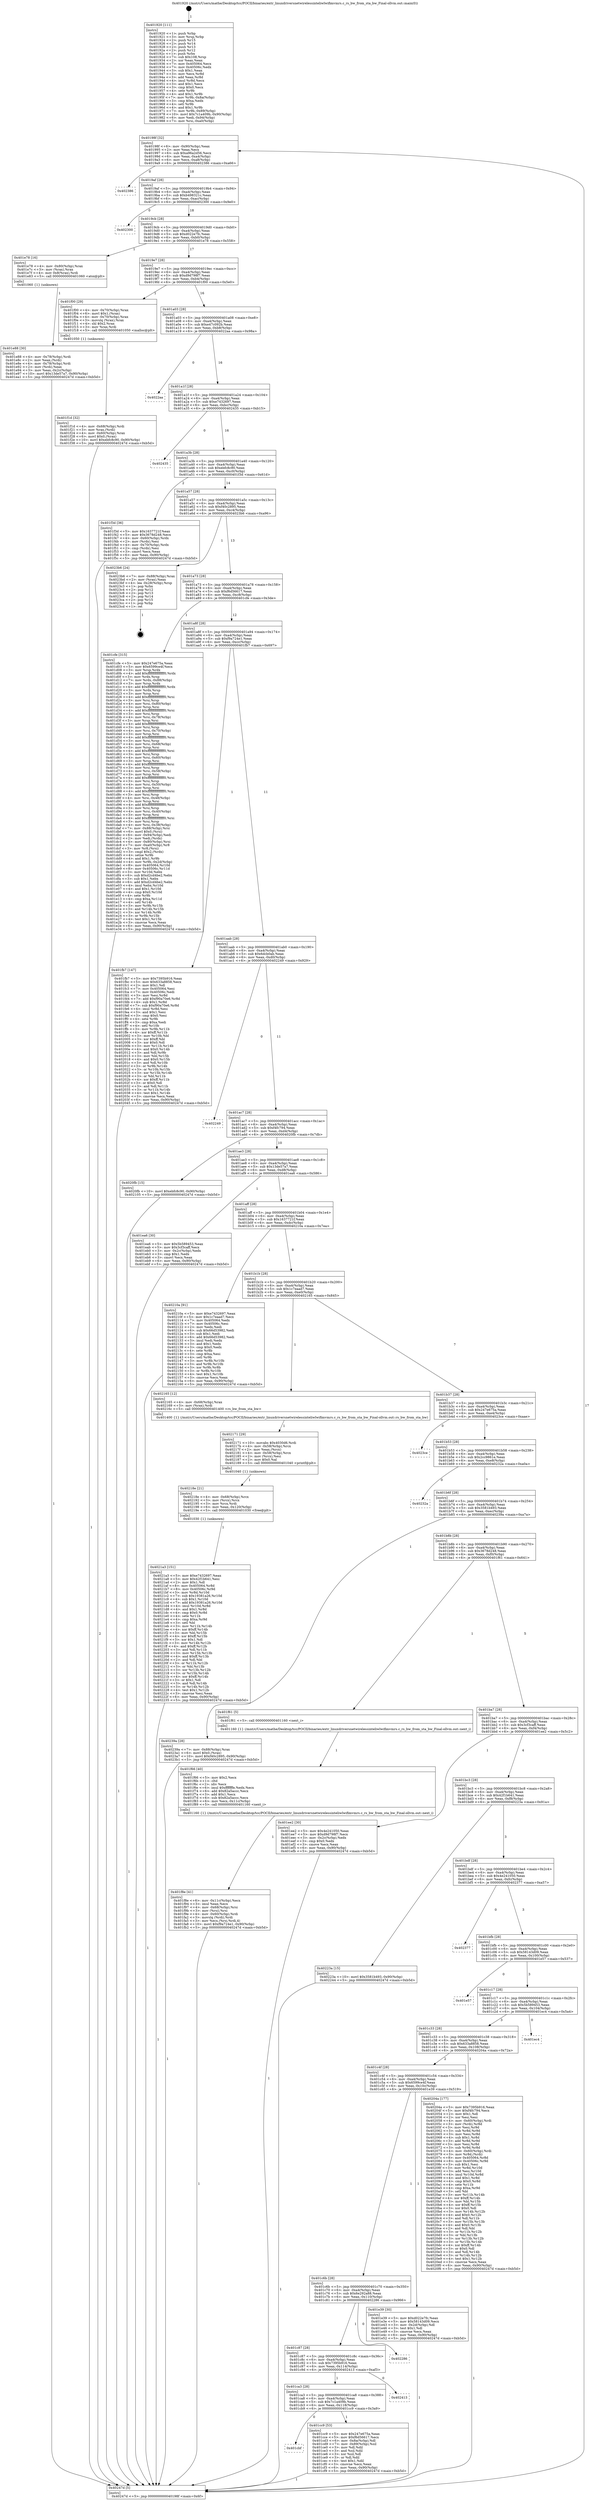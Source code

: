 digraph "0x401920" {
  label = "0x401920 (/mnt/c/Users/mathe/Desktop/tcc/POCII/binaries/extr_linuxdriversnetwirelessinteliwlwifimvmrs.c_rs_bw_from_sta_bw_Final-ollvm.out::main(0))"
  labelloc = "t"
  node[shape=record]

  Entry [label="",width=0.3,height=0.3,shape=circle,fillcolor=black,style=filled]
  "0x40198f" [label="{
     0x40198f [32]\l
     | [instrs]\l
     &nbsp;&nbsp;0x40198f \<+6\>: mov -0x90(%rbp),%eax\l
     &nbsp;&nbsp;0x401995 \<+2\>: mov %eax,%ecx\l
     &nbsp;&nbsp;0x401997 \<+6\>: sub $0xa96a2d56,%ecx\l
     &nbsp;&nbsp;0x40199d \<+6\>: mov %eax,-0xa4(%rbp)\l
     &nbsp;&nbsp;0x4019a3 \<+6\>: mov %ecx,-0xa8(%rbp)\l
     &nbsp;&nbsp;0x4019a9 \<+6\>: je 0000000000402386 \<main+0xa66\>\l
  }"]
  "0x402386" [label="{
     0x402386\l
  }", style=dashed]
  "0x4019af" [label="{
     0x4019af [28]\l
     | [instrs]\l
     &nbsp;&nbsp;0x4019af \<+5\>: jmp 00000000004019b4 \<main+0x94\>\l
     &nbsp;&nbsp;0x4019b4 \<+6\>: mov -0xa4(%rbp),%eax\l
     &nbsp;&nbsp;0x4019ba \<+5\>: sub $0xb498321c,%eax\l
     &nbsp;&nbsp;0x4019bf \<+6\>: mov %eax,-0xac(%rbp)\l
     &nbsp;&nbsp;0x4019c5 \<+6\>: je 0000000000402300 \<main+0x9e0\>\l
  }"]
  Exit [label="",width=0.3,height=0.3,shape=circle,fillcolor=black,style=filled,peripheries=2]
  "0x402300" [label="{
     0x402300\l
  }", style=dashed]
  "0x4019cb" [label="{
     0x4019cb [28]\l
     | [instrs]\l
     &nbsp;&nbsp;0x4019cb \<+5\>: jmp 00000000004019d0 \<main+0xb0\>\l
     &nbsp;&nbsp;0x4019d0 \<+6\>: mov -0xa4(%rbp),%eax\l
     &nbsp;&nbsp;0x4019d6 \<+5\>: sub $0xd022e7fc,%eax\l
     &nbsp;&nbsp;0x4019db \<+6\>: mov %eax,-0xb0(%rbp)\l
     &nbsp;&nbsp;0x4019e1 \<+6\>: je 0000000000401e78 \<main+0x558\>\l
  }"]
  "0x4021a3" [label="{
     0x4021a3 [151]\l
     | [instrs]\l
     &nbsp;&nbsp;0x4021a3 \<+5\>: mov $0xe7432697,%eax\l
     &nbsp;&nbsp;0x4021a8 \<+5\>: mov $0x42f1b641,%esi\l
     &nbsp;&nbsp;0x4021ad \<+2\>: mov $0x1,%dl\l
     &nbsp;&nbsp;0x4021af \<+8\>: mov 0x405064,%r8d\l
     &nbsp;&nbsp;0x4021b7 \<+8\>: mov 0x40506c,%r9d\l
     &nbsp;&nbsp;0x4021bf \<+3\>: mov %r8d,%r10d\l
     &nbsp;&nbsp;0x4021c2 \<+7\>: sub $0x19381a26,%r10d\l
     &nbsp;&nbsp;0x4021c9 \<+4\>: sub $0x1,%r10d\l
     &nbsp;&nbsp;0x4021cd \<+7\>: add $0x19381a26,%r10d\l
     &nbsp;&nbsp;0x4021d4 \<+4\>: imul %r10d,%r8d\l
     &nbsp;&nbsp;0x4021d8 \<+4\>: and $0x1,%r8d\l
     &nbsp;&nbsp;0x4021dc \<+4\>: cmp $0x0,%r8d\l
     &nbsp;&nbsp;0x4021e0 \<+4\>: sete %r11b\l
     &nbsp;&nbsp;0x4021e4 \<+4\>: cmp $0xa,%r9d\l
     &nbsp;&nbsp;0x4021e8 \<+3\>: setl %bl\l
     &nbsp;&nbsp;0x4021eb \<+3\>: mov %r11b,%r14b\l
     &nbsp;&nbsp;0x4021ee \<+4\>: xor $0xff,%r14b\l
     &nbsp;&nbsp;0x4021f2 \<+3\>: mov %bl,%r15b\l
     &nbsp;&nbsp;0x4021f5 \<+4\>: xor $0xff,%r15b\l
     &nbsp;&nbsp;0x4021f9 \<+3\>: xor $0x1,%dl\l
     &nbsp;&nbsp;0x4021fc \<+3\>: mov %r14b,%r12b\l
     &nbsp;&nbsp;0x4021ff \<+4\>: and $0xff,%r12b\l
     &nbsp;&nbsp;0x402203 \<+3\>: and %dl,%r11b\l
     &nbsp;&nbsp;0x402206 \<+3\>: mov %r15b,%r13b\l
     &nbsp;&nbsp;0x402209 \<+4\>: and $0xff,%r13b\l
     &nbsp;&nbsp;0x40220d \<+2\>: and %dl,%bl\l
     &nbsp;&nbsp;0x40220f \<+3\>: or %r11b,%r12b\l
     &nbsp;&nbsp;0x402212 \<+3\>: or %bl,%r13b\l
     &nbsp;&nbsp;0x402215 \<+3\>: xor %r13b,%r12b\l
     &nbsp;&nbsp;0x402218 \<+3\>: or %r15b,%r14b\l
     &nbsp;&nbsp;0x40221b \<+4\>: xor $0xff,%r14b\l
     &nbsp;&nbsp;0x40221f \<+3\>: or $0x1,%dl\l
     &nbsp;&nbsp;0x402222 \<+3\>: and %dl,%r14b\l
     &nbsp;&nbsp;0x402225 \<+3\>: or %r14b,%r12b\l
     &nbsp;&nbsp;0x402228 \<+4\>: test $0x1,%r12b\l
     &nbsp;&nbsp;0x40222c \<+3\>: cmovne %esi,%eax\l
     &nbsp;&nbsp;0x40222f \<+6\>: mov %eax,-0x90(%rbp)\l
     &nbsp;&nbsp;0x402235 \<+5\>: jmp 000000000040247d \<main+0xb5d\>\l
  }"]
  "0x401e78" [label="{
     0x401e78 [16]\l
     | [instrs]\l
     &nbsp;&nbsp;0x401e78 \<+4\>: mov -0x80(%rbp),%rax\l
     &nbsp;&nbsp;0x401e7c \<+3\>: mov (%rax),%rax\l
     &nbsp;&nbsp;0x401e7f \<+4\>: mov 0x8(%rax),%rdi\l
     &nbsp;&nbsp;0x401e83 \<+5\>: call 0000000000401060 \<atoi@plt\>\l
     | [calls]\l
     &nbsp;&nbsp;0x401060 \{1\} (unknown)\l
  }"]
  "0x4019e7" [label="{
     0x4019e7 [28]\l
     | [instrs]\l
     &nbsp;&nbsp;0x4019e7 \<+5\>: jmp 00000000004019ec \<main+0xcc\>\l
     &nbsp;&nbsp;0x4019ec \<+6\>: mov -0xa4(%rbp),%eax\l
     &nbsp;&nbsp;0x4019f2 \<+5\>: sub $0xd9d798f7,%eax\l
     &nbsp;&nbsp;0x4019f7 \<+6\>: mov %eax,-0xb4(%rbp)\l
     &nbsp;&nbsp;0x4019fd \<+6\>: je 0000000000401f00 \<main+0x5e0\>\l
  }"]
  "0x40218e" [label="{
     0x40218e [21]\l
     | [instrs]\l
     &nbsp;&nbsp;0x40218e \<+4\>: mov -0x68(%rbp),%rcx\l
     &nbsp;&nbsp;0x402192 \<+3\>: mov (%rcx),%rcx\l
     &nbsp;&nbsp;0x402195 \<+3\>: mov %rcx,%rdi\l
     &nbsp;&nbsp;0x402198 \<+6\>: mov %eax,-0x120(%rbp)\l
     &nbsp;&nbsp;0x40219e \<+5\>: call 0000000000401030 \<free@plt\>\l
     | [calls]\l
     &nbsp;&nbsp;0x401030 \{1\} (unknown)\l
  }"]
  "0x401f00" [label="{
     0x401f00 [29]\l
     | [instrs]\l
     &nbsp;&nbsp;0x401f00 \<+4\>: mov -0x70(%rbp),%rax\l
     &nbsp;&nbsp;0x401f04 \<+6\>: movl $0x1,(%rax)\l
     &nbsp;&nbsp;0x401f0a \<+4\>: mov -0x70(%rbp),%rax\l
     &nbsp;&nbsp;0x401f0e \<+3\>: movslq (%rax),%rax\l
     &nbsp;&nbsp;0x401f11 \<+4\>: shl $0x2,%rax\l
     &nbsp;&nbsp;0x401f15 \<+3\>: mov %rax,%rdi\l
     &nbsp;&nbsp;0x401f18 \<+5\>: call 0000000000401050 \<malloc@plt\>\l
     | [calls]\l
     &nbsp;&nbsp;0x401050 \{1\} (unknown)\l
  }"]
  "0x401a03" [label="{
     0x401a03 [28]\l
     | [instrs]\l
     &nbsp;&nbsp;0x401a03 \<+5\>: jmp 0000000000401a08 \<main+0xe8\>\l
     &nbsp;&nbsp;0x401a08 \<+6\>: mov -0xa4(%rbp),%eax\l
     &nbsp;&nbsp;0x401a0e \<+5\>: sub $0xe47c092b,%eax\l
     &nbsp;&nbsp;0x401a13 \<+6\>: mov %eax,-0xb8(%rbp)\l
     &nbsp;&nbsp;0x401a19 \<+6\>: je 00000000004022aa \<main+0x98a\>\l
  }"]
  "0x402171" [label="{
     0x402171 [29]\l
     | [instrs]\l
     &nbsp;&nbsp;0x402171 \<+10\>: movabs $0x4030d6,%rdi\l
     &nbsp;&nbsp;0x40217b \<+4\>: mov -0x58(%rbp),%rcx\l
     &nbsp;&nbsp;0x40217f \<+2\>: mov %eax,(%rcx)\l
     &nbsp;&nbsp;0x402181 \<+4\>: mov -0x58(%rbp),%rcx\l
     &nbsp;&nbsp;0x402185 \<+2\>: mov (%rcx),%esi\l
     &nbsp;&nbsp;0x402187 \<+2\>: mov $0x0,%al\l
     &nbsp;&nbsp;0x402189 \<+5\>: call 0000000000401040 \<printf@plt\>\l
     | [calls]\l
     &nbsp;&nbsp;0x401040 \{1\} (unknown)\l
  }"]
  "0x4022aa" [label="{
     0x4022aa\l
  }", style=dashed]
  "0x401a1f" [label="{
     0x401a1f [28]\l
     | [instrs]\l
     &nbsp;&nbsp;0x401a1f \<+5\>: jmp 0000000000401a24 \<main+0x104\>\l
     &nbsp;&nbsp;0x401a24 \<+6\>: mov -0xa4(%rbp),%eax\l
     &nbsp;&nbsp;0x401a2a \<+5\>: sub $0xe7432697,%eax\l
     &nbsp;&nbsp;0x401a2f \<+6\>: mov %eax,-0xbc(%rbp)\l
     &nbsp;&nbsp;0x401a35 \<+6\>: je 0000000000402435 \<main+0xb15\>\l
  }"]
  "0x401f8e" [label="{
     0x401f8e [41]\l
     | [instrs]\l
     &nbsp;&nbsp;0x401f8e \<+6\>: mov -0x11c(%rbp),%ecx\l
     &nbsp;&nbsp;0x401f94 \<+3\>: imul %eax,%ecx\l
     &nbsp;&nbsp;0x401f97 \<+4\>: mov -0x68(%rbp),%rsi\l
     &nbsp;&nbsp;0x401f9b \<+3\>: mov (%rsi),%rsi\l
     &nbsp;&nbsp;0x401f9e \<+4\>: mov -0x60(%rbp),%rdi\l
     &nbsp;&nbsp;0x401fa2 \<+3\>: movslq (%rdi),%rdi\l
     &nbsp;&nbsp;0x401fa5 \<+3\>: mov %ecx,(%rsi,%rdi,4)\l
     &nbsp;&nbsp;0x401fa8 \<+10\>: movl $0xf9a724e1,-0x90(%rbp)\l
     &nbsp;&nbsp;0x401fb2 \<+5\>: jmp 000000000040247d \<main+0xb5d\>\l
  }"]
  "0x402435" [label="{
     0x402435\l
  }", style=dashed]
  "0x401a3b" [label="{
     0x401a3b [28]\l
     | [instrs]\l
     &nbsp;&nbsp;0x401a3b \<+5\>: jmp 0000000000401a40 \<main+0x120\>\l
     &nbsp;&nbsp;0x401a40 \<+6\>: mov -0xa4(%rbp),%eax\l
     &nbsp;&nbsp;0x401a46 \<+5\>: sub $0xebfc8c90,%eax\l
     &nbsp;&nbsp;0x401a4b \<+6\>: mov %eax,-0xc0(%rbp)\l
     &nbsp;&nbsp;0x401a51 \<+6\>: je 0000000000401f3d \<main+0x61d\>\l
  }"]
  "0x401f66" [label="{
     0x401f66 [40]\l
     | [instrs]\l
     &nbsp;&nbsp;0x401f66 \<+5\>: mov $0x2,%ecx\l
     &nbsp;&nbsp;0x401f6b \<+1\>: cltd\l
     &nbsp;&nbsp;0x401f6c \<+2\>: idiv %ecx\l
     &nbsp;&nbsp;0x401f6e \<+6\>: imul $0xfffffffe,%edx,%ecx\l
     &nbsp;&nbsp;0x401f74 \<+6\>: add $0x82a5accc,%ecx\l
     &nbsp;&nbsp;0x401f7a \<+3\>: add $0x1,%ecx\l
     &nbsp;&nbsp;0x401f7d \<+6\>: sub $0x82a5accc,%ecx\l
     &nbsp;&nbsp;0x401f83 \<+6\>: mov %ecx,-0x11c(%rbp)\l
     &nbsp;&nbsp;0x401f89 \<+5\>: call 0000000000401160 \<next_i\>\l
     | [calls]\l
     &nbsp;&nbsp;0x401160 \{1\} (/mnt/c/Users/mathe/Desktop/tcc/POCII/binaries/extr_linuxdriversnetwirelessinteliwlwifimvmrs.c_rs_bw_from_sta_bw_Final-ollvm.out::next_i)\l
  }"]
  "0x401f3d" [label="{
     0x401f3d [36]\l
     | [instrs]\l
     &nbsp;&nbsp;0x401f3d \<+5\>: mov $0x1637721f,%eax\l
     &nbsp;&nbsp;0x401f42 \<+5\>: mov $0x3678d248,%ecx\l
     &nbsp;&nbsp;0x401f47 \<+4\>: mov -0x60(%rbp),%rdx\l
     &nbsp;&nbsp;0x401f4b \<+2\>: mov (%rdx),%esi\l
     &nbsp;&nbsp;0x401f4d \<+4\>: mov -0x70(%rbp),%rdx\l
     &nbsp;&nbsp;0x401f51 \<+2\>: cmp (%rdx),%esi\l
     &nbsp;&nbsp;0x401f53 \<+3\>: cmovl %ecx,%eax\l
     &nbsp;&nbsp;0x401f56 \<+6\>: mov %eax,-0x90(%rbp)\l
     &nbsp;&nbsp;0x401f5c \<+5\>: jmp 000000000040247d \<main+0xb5d\>\l
  }"]
  "0x401a57" [label="{
     0x401a57 [28]\l
     | [instrs]\l
     &nbsp;&nbsp;0x401a57 \<+5\>: jmp 0000000000401a5c \<main+0x13c\>\l
     &nbsp;&nbsp;0x401a5c \<+6\>: mov -0xa4(%rbp),%eax\l
     &nbsp;&nbsp;0x401a62 \<+5\>: sub $0xf40c2895,%eax\l
     &nbsp;&nbsp;0x401a67 \<+6\>: mov %eax,-0xc4(%rbp)\l
     &nbsp;&nbsp;0x401a6d \<+6\>: je 00000000004023b6 \<main+0xa96\>\l
  }"]
  "0x401f1d" [label="{
     0x401f1d [32]\l
     | [instrs]\l
     &nbsp;&nbsp;0x401f1d \<+4\>: mov -0x68(%rbp),%rdi\l
     &nbsp;&nbsp;0x401f21 \<+3\>: mov %rax,(%rdi)\l
     &nbsp;&nbsp;0x401f24 \<+4\>: mov -0x60(%rbp),%rax\l
     &nbsp;&nbsp;0x401f28 \<+6\>: movl $0x0,(%rax)\l
     &nbsp;&nbsp;0x401f2e \<+10\>: movl $0xebfc8c90,-0x90(%rbp)\l
     &nbsp;&nbsp;0x401f38 \<+5\>: jmp 000000000040247d \<main+0xb5d\>\l
  }"]
  "0x4023b6" [label="{
     0x4023b6 [24]\l
     | [instrs]\l
     &nbsp;&nbsp;0x4023b6 \<+7\>: mov -0x88(%rbp),%rax\l
     &nbsp;&nbsp;0x4023bd \<+2\>: mov (%rax),%eax\l
     &nbsp;&nbsp;0x4023bf \<+4\>: lea -0x28(%rbp),%rsp\l
     &nbsp;&nbsp;0x4023c3 \<+1\>: pop %rbx\l
     &nbsp;&nbsp;0x4023c4 \<+2\>: pop %r12\l
     &nbsp;&nbsp;0x4023c6 \<+2\>: pop %r13\l
     &nbsp;&nbsp;0x4023c8 \<+2\>: pop %r14\l
     &nbsp;&nbsp;0x4023ca \<+2\>: pop %r15\l
     &nbsp;&nbsp;0x4023cc \<+1\>: pop %rbp\l
     &nbsp;&nbsp;0x4023cd \<+1\>: ret\l
  }"]
  "0x401a73" [label="{
     0x401a73 [28]\l
     | [instrs]\l
     &nbsp;&nbsp;0x401a73 \<+5\>: jmp 0000000000401a78 \<main+0x158\>\l
     &nbsp;&nbsp;0x401a78 \<+6\>: mov -0xa4(%rbp),%eax\l
     &nbsp;&nbsp;0x401a7e \<+5\>: sub $0xf6d56617,%eax\l
     &nbsp;&nbsp;0x401a83 \<+6\>: mov %eax,-0xc8(%rbp)\l
     &nbsp;&nbsp;0x401a89 \<+6\>: je 0000000000401cfe \<main+0x3de\>\l
  }"]
  "0x401e88" [label="{
     0x401e88 [30]\l
     | [instrs]\l
     &nbsp;&nbsp;0x401e88 \<+4\>: mov -0x78(%rbp),%rdi\l
     &nbsp;&nbsp;0x401e8c \<+2\>: mov %eax,(%rdi)\l
     &nbsp;&nbsp;0x401e8e \<+4\>: mov -0x78(%rbp),%rdi\l
     &nbsp;&nbsp;0x401e92 \<+2\>: mov (%rdi),%eax\l
     &nbsp;&nbsp;0x401e94 \<+3\>: mov %eax,-0x2c(%rbp)\l
     &nbsp;&nbsp;0x401e97 \<+10\>: movl $0x13de57a7,-0x90(%rbp)\l
     &nbsp;&nbsp;0x401ea1 \<+5\>: jmp 000000000040247d \<main+0xb5d\>\l
  }"]
  "0x401cfe" [label="{
     0x401cfe [315]\l
     | [instrs]\l
     &nbsp;&nbsp;0x401cfe \<+5\>: mov $0x247e675a,%eax\l
     &nbsp;&nbsp;0x401d03 \<+5\>: mov $0x6599ce4f,%ecx\l
     &nbsp;&nbsp;0x401d08 \<+3\>: mov %rsp,%rdx\l
     &nbsp;&nbsp;0x401d0b \<+4\>: add $0xfffffffffffffff0,%rdx\l
     &nbsp;&nbsp;0x401d0f \<+3\>: mov %rdx,%rsp\l
     &nbsp;&nbsp;0x401d12 \<+7\>: mov %rdx,-0x88(%rbp)\l
     &nbsp;&nbsp;0x401d19 \<+3\>: mov %rsp,%rdx\l
     &nbsp;&nbsp;0x401d1c \<+4\>: add $0xfffffffffffffff0,%rdx\l
     &nbsp;&nbsp;0x401d20 \<+3\>: mov %rdx,%rsp\l
     &nbsp;&nbsp;0x401d23 \<+3\>: mov %rsp,%rsi\l
     &nbsp;&nbsp;0x401d26 \<+4\>: add $0xfffffffffffffff0,%rsi\l
     &nbsp;&nbsp;0x401d2a \<+3\>: mov %rsi,%rsp\l
     &nbsp;&nbsp;0x401d2d \<+4\>: mov %rsi,-0x80(%rbp)\l
     &nbsp;&nbsp;0x401d31 \<+3\>: mov %rsp,%rsi\l
     &nbsp;&nbsp;0x401d34 \<+4\>: add $0xfffffffffffffff0,%rsi\l
     &nbsp;&nbsp;0x401d38 \<+3\>: mov %rsi,%rsp\l
     &nbsp;&nbsp;0x401d3b \<+4\>: mov %rsi,-0x78(%rbp)\l
     &nbsp;&nbsp;0x401d3f \<+3\>: mov %rsp,%rsi\l
     &nbsp;&nbsp;0x401d42 \<+4\>: add $0xfffffffffffffff0,%rsi\l
     &nbsp;&nbsp;0x401d46 \<+3\>: mov %rsi,%rsp\l
     &nbsp;&nbsp;0x401d49 \<+4\>: mov %rsi,-0x70(%rbp)\l
     &nbsp;&nbsp;0x401d4d \<+3\>: mov %rsp,%rsi\l
     &nbsp;&nbsp;0x401d50 \<+4\>: add $0xfffffffffffffff0,%rsi\l
     &nbsp;&nbsp;0x401d54 \<+3\>: mov %rsi,%rsp\l
     &nbsp;&nbsp;0x401d57 \<+4\>: mov %rsi,-0x68(%rbp)\l
     &nbsp;&nbsp;0x401d5b \<+3\>: mov %rsp,%rsi\l
     &nbsp;&nbsp;0x401d5e \<+4\>: add $0xfffffffffffffff0,%rsi\l
     &nbsp;&nbsp;0x401d62 \<+3\>: mov %rsi,%rsp\l
     &nbsp;&nbsp;0x401d65 \<+4\>: mov %rsi,-0x60(%rbp)\l
     &nbsp;&nbsp;0x401d69 \<+3\>: mov %rsp,%rsi\l
     &nbsp;&nbsp;0x401d6c \<+4\>: add $0xfffffffffffffff0,%rsi\l
     &nbsp;&nbsp;0x401d70 \<+3\>: mov %rsi,%rsp\l
     &nbsp;&nbsp;0x401d73 \<+4\>: mov %rsi,-0x58(%rbp)\l
     &nbsp;&nbsp;0x401d77 \<+3\>: mov %rsp,%rsi\l
     &nbsp;&nbsp;0x401d7a \<+4\>: add $0xfffffffffffffff0,%rsi\l
     &nbsp;&nbsp;0x401d7e \<+3\>: mov %rsi,%rsp\l
     &nbsp;&nbsp;0x401d81 \<+4\>: mov %rsi,-0x50(%rbp)\l
     &nbsp;&nbsp;0x401d85 \<+3\>: mov %rsp,%rsi\l
     &nbsp;&nbsp;0x401d88 \<+4\>: add $0xfffffffffffffff0,%rsi\l
     &nbsp;&nbsp;0x401d8c \<+3\>: mov %rsi,%rsp\l
     &nbsp;&nbsp;0x401d8f \<+4\>: mov %rsi,-0x48(%rbp)\l
     &nbsp;&nbsp;0x401d93 \<+3\>: mov %rsp,%rsi\l
     &nbsp;&nbsp;0x401d96 \<+4\>: add $0xfffffffffffffff0,%rsi\l
     &nbsp;&nbsp;0x401d9a \<+3\>: mov %rsi,%rsp\l
     &nbsp;&nbsp;0x401d9d \<+4\>: mov %rsi,-0x40(%rbp)\l
     &nbsp;&nbsp;0x401da1 \<+3\>: mov %rsp,%rsi\l
     &nbsp;&nbsp;0x401da4 \<+4\>: add $0xfffffffffffffff0,%rsi\l
     &nbsp;&nbsp;0x401da8 \<+3\>: mov %rsi,%rsp\l
     &nbsp;&nbsp;0x401dab \<+4\>: mov %rsi,-0x38(%rbp)\l
     &nbsp;&nbsp;0x401daf \<+7\>: mov -0x88(%rbp),%rsi\l
     &nbsp;&nbsp;0x401db6 \<+6\>: movl $0x0,(%rsi)\l
     &nbsp;&nbsp;0x401dbc \<+6\>: mov -0x94(%rbp),%edi\l
     &nbsp;&nbsp;0x401dc2 \<+2\>: mov %edi,(%rdx)\l
     &nbsp;&nbsp;0x401dc4 \<+4\>: mov -0x80(%rbp),%rsi\l
     &nbsp;&nbsp;0x401dc8 \<+7\>: mov -0xa0(%rbp),%r8\l
     &nbsp;&nbsp;0x401dcf \<+3\>: mov %r8,(%rsi)\l
     &nbsp;&nbsp;0x401dd2 \<+3\>: cmpl $0x2,(%rdx)\l
     &nbsp;&nbsp;0x401dd5 \<+4\>: setne %r9b\l
     &nbsp;&nbsp;0x401dd9 \<+4\>: and $0x1,%r9b\l
     &nbsp;&nbsp;0x401ddd \<+4\>: mov %r9b,-0x2d(%rbp)\l
     &nbsp;&nbsp;0x401de1 \<+8\>: mov 0x405064,%r10d\l
     &nbsp;&nbsp;0x401de9 \<+8\>: mov 0x40506c,%r11d\l
     &nbsp;&nbsp;0x401df1 \<+3\>: mov %r10d,%ebx\l
     &nbsp;&nbsp;0x401df4 \<+6\>: sub $0xd2cd4be2,%ebx\l
     &nbsp;&nbsp;0x401dfa \<+3\>: sub $0x1,%ebx\l
     &nbsp;&nbsp;0x401dfd \<+6\>: add $0xd2cd4be2,%ebx\l
     &nbsp;&nbsp;0x401e03 \<+4\>: imul %ebx,%r10d\l
     &nbsp;&nbsp;0x401e07 \<+4\>: and $0x1,%r10d\l
     &nbsp;&nbsp;0x401e0b \<+4\>: cmp $0x0,%r10d\l
     &nbsp;&nbsp;0x401e0f \<+4\>: sete %r9b\l
     &nbsp;&nbsp;0x401e13 \<+4\>: cmp $0xa,%r11d\l
     &nbsp;&nbsp;0x401e17 \<+4\>: setl %r14b\l
     &nbsp;&nbsp;0x401e1b \<+3\>: mov %r9b,%r15b\l
     &nbsp;&nbsp;0x401e1e \<+3\>: and %r14b,%r15b\l
     &nbsp;&nbsp;0x401e21 \<+3\>: xor %r14b,%r9b\l
     &nbsp;&nbsp;0x401e24 \<+3\>: or %r9b,%r15b\l
     &nbsp;&nbsp;0x401e27 \<+4\>: test $0x1,%r15b\l
     &nbsp;&nbsp;0x401e2b \<+3\>: cmovne %ecx,%eax\l
     &nbsp;&nbsp;0x401e2e \<+6\>: mov %eax,-0x90(%rbp)\l
     &nbsp;&nbsp;0x401e34 \<+5\>: jmp 000000000040247d \<main+0xb5d\>\l
  }"]
  "0x401a8f" [label="{
     0x401a8f [28]\l
     | [instrs]\l
     &nbsp;&nbsp;0x401a8f \<+5\>: jmp 0000000000401a94 \<main+0x174\>\l
     &nbsp;&nbsp;0x401a94 \<+6\>: mov -0xa4(%rbp),%eax\l
     &nbsp;&nbsp;0x401a9a \<+5\>: sub $0xf9a724e1,%eax\l
     &nbsp;&nbsp;0x401a9f \<+6\>: mov %eax,-0xcc(%rbp)\l
     &nbsp;&nbsp;0x401aa5 \<+6\>: je 0000000000401fb7 \<main+0x697\>\l
  }"]
  "0x401920" [label="{
     0x401920 [111]\l
     | [instrs]\l
     &nbsp;&nbsp;0x401920 \<+1\>: push %rbp\l
     &nbsp;&nbsp;0x401921 \<+3\>: mov %rsp,%rbp\l
     &nbsp;&nbsp;0x401924 \<+2\>: push %r15\l
     &nbsp;&nbsp;0x401926 \<+2\>: push %r14\l
     &nbsp;&nbsp;0x401928 \<+2\>: push %r13\l
     &nbsp;&nbsp;0x40192a \<+2\>: push %r12\l
     &nbsp;&nbsp;0x40192c \<+1\>: push %rbx\l
     &nbsp;&nbsp;0x40192d \<+7\>: sub $0x108,%rsp\l
     &nbsp;&nbsp;0x401934 \<+2\>: xor %eax,%eax\l
     &nbsp;&nbsp;0x401936 \<+7\>: mov 0x405064,%ecx\l
     &nbsp;&nbsp;0x40193d \<+7\>: mov 0x40506c,%edx\l
     &nbsp;&nbsp;0x401944 \<+3\>: sub $0x1,%eax\l
     &nbsp;&nbsp;0x401947 \<+3\>: mov %ecx,%r8d\l
     &nbsp;&nbsp;0x40194a \<+3\>: add %eax,%r8d\l
     &nbsp;&nbsp;0x40194d \<+4\>: imul %r8d,%ecx\l
     &nbsp;&nbsp;0x401951 \<+3\>: and $0x1,%ecx\l
     &nbsp;&nbsp;0x401954 \<+3\>: cmp $0x0,%ecx\l
     &nbsp;&nbsp;0x401957 \<+4\>: sete %r9b\l
     &nbsp;&nbsp;0x40195b \<+4\>: and $0x1,%r9b\l
     &nbsp;&nbsp;0x40195f \<+7\>: mov %r9b,-0x8a(%rbp)\l
     &nbsp;&nbsp;0x401966 \<+3\>: cmp $0xa,%edx\l
     &nbsp;&nbsp;0x401969 \<+4\>: setl %r9b\l
     &nbsp;&nbsp;0x40196d \<+4\>: and $0x1,%r9b\l
     &nbsp;&nbsp;0x401971 \<+7\>: mov %r9b,-0x89(%rbp)\l
     &nbsp;&nbsp;0x401978 \<+10\>: movl $0x7c1a409b,-0x90(%rbp)\l
     &nbsp;&nbsp;0x401982 \<+6\>: mov %edi,-0x94(%rbp)\l
     &nbsp;&nbsp;0x401988 \<+7\>: mov %rsi,-0xa0(%rbp)\l
  }"]
  "0x401fb7" [label="{
     0x401fb7 [147]\l
     | [instrs]\l
     &nbsp;&nbsp;0x401fb7 \<+5\>: mov $0x7395b916,%eax\l
     &nbsp;&nbsp;0x401fbc \<+5\>: mov $0x633a8858,%ecx\l
     &nbsp;&nbsp;0x401fc1 \<+2\>: mov $0x1,%dl\l
     &nbsp;&nbsp;0x401fc3 \<+7\>: mov 0x405064,%esi\l
     &nbsp;&nbsp;0x401fca \<+7\>: mov 0x40506c,%edi\l
     &nbsp;&nbsp;0x401fd1 \<+3\>: mov %esi,%r8d\l
     &nbsp;&nbsp;0x401fd4 \<+7\>: add $0xf90a70e6,%r8d\l
     &nbsp;&nbsp;0x401fdb \<+4\>: sub $0x1,%r8d\l
     &nbsp;&nbsp;0x401fdf \<+7\>: sub $0xf90a70e6,%r8d\l
     &nbsp;&nbsp;0x401fe6 \<+4\>: imul %r8d,%esi\l
     &nbsp;&nbsp;0x401fea \<+3\>: and $0x1,%esi\l
     &nbsp;&nbsp;0x401fed \<+3\>: cmp $0x0,%esi\l
     &nbsp;&nbsp;0x401ff0 \<+4\>: sete %r9b\l
     &nbsp;&nbsp;0x401ff4 \<+3\>: cmp $0xa,%edi\l
     &nbsp;&nbsp;0x401ff7 \<+4\>: setl %r10b\l
     &nbsp;&nbsp;0x401ffb \<+3\>: mov %r9b,%r11b\l
     &nbsp;&nbsp;0x401ffe \<+4\>: xor $0xff,%r11b\l
     &nbsp;&nbsp;0x402002 \<+3\>: mov %r10b,%bl\l
     &nbsp;&nbsp;0x402005 \<+3\>: xor $0xff,%bl\l
     &nbsp;&nbsp;0x402008 \<+3\>: xor $0x0,%dl\l
     &nbsp;&nbsp;0x40200b \<+3\>: mov %r11b,%r14b\l
     &nbsp;&nbsp;0x40200e \<+4\>: and $0x0,%r14b\l
     &nbsp;&nbsp;0x402012 \<+3\>: and %dl,%r9b\l
     &nbsp;&nbsp;0x402015 \<+3\>: mov %bl,%r15b\l
     &nbsp;&nbsp;0x402018 \<+4\>: and $0x0,%r15b\l
     &nbsp;&nbsp;0x40201c \<+3\>: and %dl,%r10b\l
     &nbsp;&nbsp;0x40201f \<+3\>: or %r9b,%r14b\l
     &nbsp;&nbsp;0x402022 \<+3\>: or %r10b,%r15b\l
     &nbsp;&nbsp;0x402025 \<+3\>: xor %r15b,%r14b\l
     &nbsp;&nbsp;0x402028 \<+3\>: or %bl,%r11b\l
     &nbsp;&nbsp;0x40202b \<+4\>: xor $0xff,%r11b\l
     &nbsp;&nbsp;0x40202f \<+3\>: or $0x0,%dl\l
     &nbsp;&nbsp;0x402032 \<+3\>: and %dl,%r11b\l
     &nbsp;&nbsp;0x402035 \<+3\>: or %r11b,%r14b\l
     &nbsp;&nbsp;0x402038 \<+4\>: test $0x1,%r14b\l
     &nbsp;&nbsp;0x40203c \<+3\>: cmovne %ecx,%eax\l
     &nbsp;&nbsp;0x40203f \<+6\>: mov %eax,-0x90(%rbp)\l
     &nbsp;&nbsp;0x402045 \<+5\>: jmp 000000000040247d \<main+0xb5d\>\l
  }"]
  "0x401aab" [label="{
     0x401aab [28]\l
     | [instrs]\l
     &nbsp;&nbsp;0x401aab \<+5\>: jmp 0000000000401ab0 \<main+0x190\>\l
     &nbsp;&nbsp;0x401ab0 \<+6\>: mov -0xa4(%rbp),%eax\l
     &nbsp;&nbsp;0x401ab6 \<+5\>: sub $0x6dcb0ab,%eax\l
     &nbsp;&nbsp;0x401abb \<+6\>: mov %eax,-0xd0(%rbp)\l
     &nbsp;&nbsp;0x401ac1 \<+6\>: je 0000000000402249 \<main+0x929\>\l
  }"]
  "0x40247d" [label="{
     0x40247d [5]\l
     | [instrs]\l
     &nbsp;&nbsp;0x40247d \<+5\>: jmp 000000000040198f \<main+0x6f\>\l
  }"]
  "0x402249" [label="{
     0x402249\l
  }", style=dashed]
  "0x401ac7" [label="{
     0x401ac7 [28]\l
     | [instrs]\l
     &nbsp;&nbsp;0x401ac7 \<+5\>: jmp 0000000000401acc \<main+0x1ac\>\l
     &nbsp;&nbsp;0x401acc \<+6\>: mov -0xa4(%rbp),%eax\l
     &nbsp;&nbsp;0x401ad2 \<+5\>: sub $0xf4fc794,%eax\l
     &nbsp;&nbsp;0x401ad7 \<+6\>: mov %eax,-0xd4(%rbp)\l
     &nbsp;&nbsp;0x401add \<+6\>: je 00000000004020fb \<main+0x7db\>\l
  }"]
  "0x401cbf" [label="{
     0x401cbf\l
  }", style=dashed]
  "0x4020fb" [label="{
     0x4020fb [15]\l
     | [instrs]\l
     &nbsp;&nbsp;0x4020fb \<+10\>: movl $0xebfc8c90,-0x90(%rbp)\l
     &nbsp;&nbsp;0x402105 \<+5\>: jmp 000000000040247d \<main+0xb5d\>\l
  }"]
  "0x401ae3" [label="{
     0x401ae3 [28]\l
     | [instrs]\l
     &nbsp;&nbsp;0x401ae3 \<+5\>: jmp 0000000000401ae8 \<main+0x1c8\>\l
     &nbsp;&nbsp;0x401ae8 \<+6\>: mov -0xa4(%rbp),%eax\l
     &nbsp;&nbsp;0x401aee \<+5\>: sub $0x13de57a7,%eax\l
     &nbsp;&nbsp;0x401af3 \<+6\>: mov %eax,-0xd8(%rbp)\l
     &nbsp;&nbsp;0x401af9 \<+6\>: je 0000000000401ea6 \<main+0x586\>\l
  }"]
  "0x401cc9" [label="{
     0x401cc9 [53]\l
     | [instrs]\l
     &nbsp;&nbsp;0x401cc9 \<+5\>: mov $0x247e675a,%eax\l
     &nbsp;&nbsp;0x401cce \<+5\>: mov $0xf6d56617,%ecx\l
     &nbsp;&nbsp;0x401cd3 \<+6\>: mov -0x8a(%rbp),%dl\l
     &nbsp;&nbsp;0x401cd9 \<+7\>: mov -0x89(%rbp),%sil\l
     &nbsp;&nbsp;0x401ce0 \<+3\>: mov %dl,%dil\l
     &nbsp;&nbsp;0x401ce3 \<+3\>: and %sil,%dil\l
     &nbsp;&nbsp;0x401ce6 \<+3\>: xor %sil,%dl\l
     &nbsp;&nbsp;0x401ce9 \<+3\>: or %dl,%dil\l
     &nbsp;&nbsp;0x401cec \<+4\>: test $0x1,%dil\l
     &nbsp;&nbsp;0x401cf0 \<+3\>: cmovne %ecx,%eax\l
     &nbsp;&nbsp;0x401cf3 \<+6\>: mov %eax,-0x90(%rbp)\l
     &nbsp;&nbsp;0x401cf9 \<+5\>: jmp 000000000040247d \<main+0xb5d\>\l
  }"]
  "0x401ea6" [label="{
     0x401ea6 [30]\l
     | [instrs]\l
     &nbsp;&nbsp;0x401ea6 \<+5\>: mov $0x5b589453,%eax\l
     &nbsp;&nbsp;0x401eab \<+5\>: mov $0x3cf3caff,%ecx\l
     &nbsp;&nbsp;0x401eb0 \<+3\>: mov -0x2c(%rbp),%edx\l
     &nbsp;&nbsp;0x401eb3 \<+3\>: cmp $0x1,%edx\l
     &nbsp;&nbsp;0x401eb6 \<+3\>: cmovl %ecx,%eax\l
     &nbsp;&nbsp;0x401eb9 \<+6\>: mov %eax,-0x90(%rbp)\l
     &nbsp;&nbsp;0x401ebf \<+5\>: jmp 000000000040247d \<main+0xb5d\>\l
  }"]
  "0x401aff" [label="{
     0x401aff [28]\l
     | [instrs]\l
     &nbsp;&nbsp;0x401aff \<+5\>: jmp 0000000000401b04 \<main+0x1e4\>\l
     &nbsp;&nbsp;0x401b04 \<+6\>: mov -0xa4(%rbp),%eax\l
     &nbsp;&nbsp;0x401b0a \<+5\>: sub $0x1637721f,%eax\l
     &nbsp;&nbsp;0x401b0f \<+6\>: mov %eax,-0xdc(%rbp)\l
     &nbsp;&nbsp;0x401b15 \<+6\>: je 000000000040210a \<main+0x7ea\>\l
  }"]
  "0x401ca3" [label="{
     0x401ca3 [28]\l
     | [instrs]\l
     &nbsp;&nbsp;0x401ca3 \<+5\>: jmp 0000000000401ca8 \<main+0x388\>\l
     &nbsp;&nbsp;0x401ca8 \<+6\>: mov -0xa4(%rbp),%eax\l
     &nbsp;&nbsp;0x401cae \<+5\>: sub $0x7c1a409b,%eax\l
     &nbsp;&nbsp;0x401cb3 \<+6\>: mov %eax,-0x118(%rbp)\l
     &nbsp;&nbsp;0x401cb9 \<+6\>: je 0000000000401cc9 \<main+0x3a9\>\l
  }"]
  "0x40210a" [label="{
     0x40210a [91]\l
     | [instrs]\l
     &nbsp;&nbsp;0x40210a \<+5\>: mov $0xe7432697,%eax\l
     &nbsp;&nbsp;0x40210f \<+5\>: mov $0x1c7eaad7,%ecx\l
     &nbsp;&nbsp;0x402114 \<+7\>: mov 0x405064,%edx\l
     &nbsp;&nbsp;0x40211b \<+7\>: mov 0x40506c,%esi\l
     &nbsp;&nbsp;0x402122 \<+2\>: mov %edx,%edi\l
     &nbsp;&nbsp;0x402124 \<+6\>: sub $0x66d53982,%edi\l
     &nbsp;&nbsp;0x40212a \<+3\>: sub $0x1,%edi\l
     &nbsp;&nbsp;0x40212d \<+6\>: add $0x66d53982,%edi\l
     &nbsp;&nbsp;0x402133 \<+3\>: imul %edi,%edx\l
     &nbsp;&nbsp;0x402136 \<+3\>: and $0x1,%edx\l
     &nbsp;&nbsp;0x402139 \<+3\>: cmp $0x0,%edx\l
     &nbsp;&nbsp;0x40213c \<+4\>: sete %r8b\l
     &nbsp;&nbsp;0x402140 \<+3\>: cmp $0xa,%esi\l
     &nbsp;&nbsp;0x402143 \<+4\>: setl %r9b\l
     &nbsp;&nbsp;0x402147 \<+3\>: mov %r8b,%r10b\l
     &nbsp;&nbsp;0x40214a \<+3\>: and %r9b,%r10b\l
     &nbsp;&nbsp;0x40214d \<+3\>: xor %r9b,%r8b\l
     &nbsp;&nbsp;0x402150 \<+3\>: or %r8b,%r10b\l
     &nbsp;&nbsp;0x402153 \<+4\>: test $0x1,%r10b\l
     &nbsp;&nbsp;0x402157 \<+3\>: cmovne %ecx,%eax\l
     &nbsp;&nbsp;0x40215a \<+6\>: mov %eax,-0x90(%rbp)\l
     &nbsp;&nbsp;0x402160 \<+5\>: jmp 000000000040247d \<main+0xb5d\>\l
  }"]
  "0x401b1b" [label="{
     0x401b1b [28]\l
     | [instrs]\l
     &nbsp;&nbsp;0x401b1b \<+5\>: jmp 0000000000401b20 \<main+0x200\>\l
     &nbsp;&nbsp;0x401b20 \<+6\>: mov -0xa4(%rbp),%eax\l
     &nbsp;&nbsp;0x401b26 \<+5\>: sub $0x1c7eaad7,%eax\l
     &nbsp;&nbsp;0x401b2b \<+6\>: mov %eax,-0xe0(%rbp)\l
     &nbsp;&nbsp;0x401b31 \<+6\>: je 0000000000402165 \<main+0x845\>\l
  }"]
  "0x402413" [label="{
     0x402413\l
  }", style=dashed]
  "0x402165" [label="{
     0x402165 [12]\l
     | [instrs]\l
     &nbsp;&nbsp;0x402165 \<+4\>: mov -0x68(%rbp),%rax\l
     &nbsp;&nbsp;0x402169 \<+3\>: mov (%rax),%rdi\l
     &nbsp;&nbsp;0x40216c \<+5\>: call 0000000000401400 \<rs_bw_from_sta_bw\>\l
     | [calls]\l
     &nbsp;&nbsp;0x401400 \{1\} (/mnt/c/Users/mathe/Desktop/tcc/POCII/binaries/extr_linuxdriversnetwirelessinteliwlwifimvmrs.c_rs_bw_from_sta_bw_Final-ollvm.out::rs_bw_from_sta_bw)\l
  }"]
  "0x401b37" [label="{
     0x401b37 [28]\l
     | [instrs]\l
     &nbsp;&nbsp;0x401b37 \<+5\>: jmp 0000000000401b3c \<main+0x21c\>\l
     &nbsp;&nbsp;0x401b3c \<+6\>: mov -0xa4(%rbp),%eax\l
     &nbsp;&nbsp;0x401b42 \<+5\>: sub $0x247e675a,%eax\l
     &nbsp;&nbsp;0x401b47 \<+6\>: mov %eax,-0xe4(%rbp)\l
     &nbsp;&nbsp;0x401b4d \<+6\>: je 00000000004023ce \<main+0xaae\>\l
  }"]
  "0x401c87" [label="{
     0x401c87 [28]\l
     | [instrs]\l
     &nbsp;&nbsp;0x401c87 \<+5\>: jmp 0000000000401c8c \<main+0x36c\>\l
     &nbsp;&nbsp;0x401c8c \<+6\>: mov -0xa4(%rbp),%eax\l
     &nbsp;&nbsp;0x401c92 \<+5\>: sub $0x7395b916,%eax\l
     &nbsp;&nbsp;0x401c97 \<+6\>: mov %eax,-0x114(%rbp)\l
     &nbsp;&nbsp;0x401c9d \<+6\>: je 0000000000402413 \<main+0xaf3\>\l
  }"]
  "0x4023ce" [label="{
     0x4023ce\l
  }", style=dashed]
  "0x401b53" [label="{
     0x401b53 [28]\l
     | [instrs]\l
     &nbsp;&nbsp;0x401b53 \<+5\>: jmp 0000000000401b58 \<main+0x238\>\l
     &nbsp;&nbsp;0x401b58 \<+6\>: mov -0xa4(%rbp),%eax\l
     &nbsp;&nbsp;0x401b5e \<+5\>: sub $0x2cc9861e,%eax\l
     &nbsp;&nbsp;0x401b63 \<+6\>: mov %eax,-0xe8(%rbp)\l
     &nbsp;&nbsp;0x401b69 \<+6\>: je 000000000040232a \<main+0xa0a\>\l
  }"]
  "0x402286" [label="{
     0x402286\l
  }", style=dashed]
  "0x40232a" [label="{
     0x40232a\l
  }", style=dashed]
  "0x401b6f" [label="{
     0x401b6f [28]\l
     | [instrs]\l
     &nbsp;&nbsp;0x401b6f \<+5\>: jmp 0000000000401b74 \<main+0x254\>\l
     &nbsp;&nbsp;0x401b74 \<+6\>: mov -0xa4(%rbp),%eax\l
     &nbsp;&nbsp;0x401b7a \<+5\>: sub $0x3581b493,%eax\l
     &nbsp;&nbsp;0x401b7f \<+6\>: mov %eax,-0xec(%rbp)\l
     &nbsp;&nbsp;0x401b85 \<+6\>: je 000000000040239a \<main+0xa7a\>\l
  }"]
  "0x401c6b" [label="{
     0x401c6b [28]\l
     | [instrs]\l
     &nbsp;&nbsp;0x401c6b \<+5\>: jmp 0000000000401c70 \<main+0x350\>\l
     &nbsp;&nbsp;0x401c70 \<+6\>: mov -0xa4(%rbp),%eax\l
     &nbsp;&nbsp;0x401c76 \<+5\>: sub $0x6e292a88,%eax\l
     &nbsp;&nbsp;0x401c7b \<+6\>: mov %eax,-0x110(%rbp)\l
     &nbsp;&nbsp;0x401c81 \<+6\>: je 0000000000402286 \<main+0x966\>\l
  }"]
  "0x40239a" [label="{
     0x40239a [28]\l
     | [instrs]\l
     &nbsp;&nbsp;0x40239a \<+7\>: mov -0x88(%rbp),%rax\l
     &nbsp;&nbsp;0x4023a1 \<+6\>: movl $0x0,(%rax)\l
     &nbsp;&nbsp;0x4023a7 \<+10\>: movl $0xf40c2895,-0x90(%rbp)\l
     &nbsp;&nbsp;0x4023b1 \<+5\>: jmp 000000000040247d \<main+0xb5d\>\l
  }"]
  "0x401b8b" [label="{
     0x401b8b [28]\l
     | [instrs]\l
     &nbsp;&nbsp;0x401b8b \<+5\>: jmp 0000000000401b90 \<main+0x270\>\l
     &nbsp;&nbsp;0x401b90 \<+6\>: mov -0xa4(%rbp),%eax\l
     &nbsp;&nbsp;0x401b96 \<+5\>: sub $0x3678d248,%eax\l
     &nbsp;&nbsp;0x401b9b \<+6\>: mov %eax,-0xf0(%rbp)\l
     &nbsp;&nbsp;0x401ba1 \<+6\>: je 0000000000401f61 \<main+0x641\>\l
  }"]
  "0x401e39" [label="{
     0x401e39 [30]\l
     | [instrs]\l
     &nbsp;&nbsp;0x401e39 \<+5\>: mov $0xd022e7fc,%eax\l
     &nbsp;&nbsp;0x401e3e \<+5\>: mov $0x58143d09,%ecx\l
     &nbsp;&nbsp;0x401e43 \<+3\>: mov -0x2d(%rbp),%dl\l
     &nbsp;&nbsp;0x401e46 \<+3\>: test $0x1,%dl\l
     &nbsp;&nbsp;0x401e49 \<+3\>: cmovne %ecx,%eax\l
     &nbsp;&nbsp;0x401e4c \<+6\>: mov %eax,-0x90(%rbp)\l
     &nbsp;&nbsp;0x401e52 \<+5\>: jmp 000000000040247d \<main+0xb5d\>\l
  }"]
  "0x401f61" [label="{
     0x401f61 [5]\l
     | [instrs]\l
     &nbsp;&nbsp;0x401f61 \<+5\>: call 0000000000401160 \<next_i\>\l
     | [calls]\l
     &nbsp;&nbsp;0x401160 \{1\} (/mnt/c/Users/mathe/Desktop/tcc/POCII/binaries/extr_linuxdriversnetwirelessinteliwlwifimvmrs.c_rs_bw_from_sta_bw_Final-ollvm.out::next_i)\l
  }"]
  "0x401ba7" [label="{
     0x401ba7 [28]\l
     | [instrs]\l
     &nbsp;&nbsp;0x401ba7 \<+5\>: jmp 0000000000401bac \<main+0x28c\>\l
     &nbsp;&nbsp;0x401bac \<+6\>: mov -0xa4(%rbp),%eax\l
     &nbsp;&nbsp;0x401bb2 \<+5\>: sub $0x3cf3caff,%eax\l
     &nbsp;&nbsp;0x401bb7 \<+6\>: mov %eax,-0xf4(%rbp)\l
     &nbsp;&nbsp;0x401bbd \<+6\>: je 0000000000401ee2 \<main+0x5c2\>\l
  }"]
  "0x401c4f" [label="{
     0x401c4f [28]\l
     | [instrs]\l
     &nbsp;&nbsp;0x401c4f \<+5\>: jmp 0000000000401c54 \<main+0x334\>\l
     &nbsp;&nbsp;0x401c54 \<+6\>: mov -0xa4(%rbp),%eax\l
     &nbsp;&nbsp;0x401c5a \<+5\>: sub $0x6599ce4f,%eax\l
     &nbsp;&nbsp;0x401c5f \<+6\>: mov %eax,-0x10c(%rbp)\l
     &nbsp;&nbsp;0x401c65 \<+6\>: je 0000000000401e39 \<main+0x519\>\l
  }"]
  "0x401ee2" [label="{
     0x401ee2 [30]\l
     | [instrs]\l
     &nbsp;&nbsp;0x401ee2 \<+5\>: mov $0x4e241050,%eax\l
     &nbsp;&nbsp;0x401ee7 \<+5\>: mov $0xd9d798f7,%ecx\l
     &nbsp;&nbsp;0x401eec \<+3\>: mov -0x2c(%rbp),%edx\l
     &nbsp;&nbsp;0x401eef \<+3\>: cmp $0x0,%edx\l
     &nbsp;&nbsp;0x401ef2 \<+3\>: cmove %ecx,%eax\l
     &nbsp;&nbsp;0x401ef5 \<+6\>: mov %eax,-0x90(%rbp)\l
     &nbsp;&nbsp;0x401efb \<+5\>: jmp 000000000040247d \<main+0xb5d\>\l
  }"]
  "0x401bc3" [label="{
     0x401bc3 [28]\l
     | [instrs]\l
     &nbsp;&nbsp;0x401bc3 \<+5\>: jmp 0000000000401bc8 \<main+0x2a8\>\l
     &nbsp;&nbsp;0x401bc8 \<+6\>: mov -0xa4(%rbp),%eax\l
     &nbsp;&nbsp;0x401bce \<+5\>: sub $0x42f1b641,%eax\l
     &nbsp;&nbsp;0x401bd3 \<+6\>: mov %eax,-0xf8(%rbp)\l
     &nbsp;&nbsp;0x401bd9 \<+6\>: je 000000000040223a \<main+0x91a\>\l
  }"]
  "0x40204a" [label="{
     0x40204a [177]\l
     | [instrs]\l
     &nbsp;&nbsp;0x40204a \<+5\>: mov $0x7395b916,%eax\l
     &nbsp;&nbsp;0x40204f \<+5\>: mov $0xf4fc794,%ecx\l
     &nbsp;&nbsp;0x402054 \<+2\>: mov $0x1,%dl\l
     &nbsp;&nbsp;0x402056 \<+2\>: xor %esi,%esi\l
     &nbsp;&nbsp;0x402058 \<+4\>: mov -0x60(%rbp),%rdi\l
     &nbsp;&nbsp;0x40205c \<+3\>: mov (%rdi),%r8d\l
     &nbsp;&nbsp;0x40205f \<+3\>: mov %esi,%r9d\l
     &nbsp;&nbsp;0x402062 \<+3\>: sub %r8d,%r9d\l
     &nbsp;&nbsp;0x402065 \<+3\>: mov %esi,%r8d\l
     &nbsp;&nbsp;0x402068 \<+4\>: sub $0x1,%r8d\l
     &nbsp;&nbsp;0x40206c \<+3\>: add %r8d,%r9d\l
     &nbsp;&nbsp;0x40206f \<+3\>: mov %esi,%r8d\l
     &nbsp;&nbsp;0x402072 \<+3\>: sub %r9d,%r8d\l
     &nbsp;&nbsp;0x402075 \<+4\>: mov -0x60(%rbp),%rdi\l
     &nbsp;&nbsp;0x402079 \<+3\>: mov %r8d,(%rdi)\l
     &nbsp;&nbsp;0x40207c \<+8\>: mov 0x405064,%r8d\l
     &nbsp;&nbsp;0x402084 \<+8\>: mov 0x40506c,%r9d\l
     &nbsp;&nbsp;0x40208c \<+3\>: sub $0x1,%esi\l
     &nbsp;&nbsp;0x40208f \<+3\>: mov %r8d,%r10d\l
     &nbsp;&nbsp;0x402092 \<+3\>: add %esi,%r10d\l
     &nbsp;&nbsp;0x402095 \<+4\>: imul %r10d,%r8d\l
     &nbsp;&nbsp;0x402099 \<+4\>: and $0x1,%r8d\l
     &nbsp;&nbsp;0x40209d \<+4\>: cmp $0x0,%r8d\l
     &nbsp;&nbsp;0x4020a1 \<+4\>: sete %r11b\l
     &nbsp;&nbsp;0x4020a5 \<+4\>: cmp $0xa,%r9d\l
     &nbsp;&nbsp;0x4020a9 \<+3\>: setl %bl\l
     &nbsp;&nbsp;0x4020ac \<+3\>: mov %r11b,%r14b\l
     &nbsp;&nbsp;0x4020af \<+4\>: xor $0xff,%r14b\l
     &nbsp;&nbsp;0x4020b3 \<+3\>: mov %bl,%r15b\l
     &nbsp;&nbsp;0x4020b6 \<+4\>: xor $0xff,%r15b\l
     &nbsp;&nbsp;0x4020ba \<+3\>: xor $0x0,%dl\l
     &nbsp;&nbsp;0x4020bd \<+3\>: mov %r14b,%r12b\l
     &nbsp;&nbsp;0x4020c0 \<+4\>: and $0x0,%r12b\l
     &nbsp;&nbsp;0x4020c4 \<+3\>: and %dl,%r11b\l
     &nbsp;&nbsp;0x4020c7 \<+3\>: mov %r15b,%r13b\l
     &nbsp;&nbsp;0x4020ca \<+4\>: and $0x0,%r13b\l
     &nbsp;&nbsp;0x4020ce \<+2\>: and %dl,%bl\l
     &nbsp;&nbsp;0x4020d0 \<+3\>: or %r11b,%r12b\l
     &nbsp;&nbsp;0x4020d3 \<+3\>: or %bl,%r13b\l
     &nbsp;&nbsp;0x4020d6 \<+3\>: xor %r13b,%r12b\l
     &nbsp;&nbsp;0x4020d9 \<+3\>: or %r15b,%r14b\l
     &nbsp;&nbsp;0x4020dc \<+4\>: xor $0xff,%r14b\l
     &nbsp;&nbsp;0x4020e0 \<+3\>: or $0x0,%dl\l
     &nbsp;&nbsp;0x4020e3 \<+3\>: and %dl,%r14b\l
     &nbsp;&nbsp;0x4020e6 \<+3\>: or %r14b,%r12b\l
     &nbsp;&nbsp;0x4020e9 \<+4\>: test $0x1,%r12b\l
     &nbsp;&nbsp;0x4020ed \<+3\>: cmovne %ecx,%eax\l
     &nbsp;&nbsp;0x4020f0 \<+6\>: mov %eax,-0x90(%rbp)\l
     &nbsp;&nbsp;0x4020f6 \<+5\>: jmp 000000000040247d \<main+0xb5d\>\l
  }"]
  "0x40223a" [label="{
     0x40223a [15]\l
     | [instrs]\l
     &nbsp;&nbsp;0x40223a \<+10\>: movl $0x3581b493,-0x90(%rbp)\l
     &nbsp;&nbsp;0x402244 \<+5\>: jmp 000000000040247d \<main+0xb5d\>\l
  }"]
  "0x401bdf" [label="{
     0x401bdf [28]\l
     | [instrs]\l
     &nbsp;&nbsp;0x401bdf \<+5\>: jmp 0000000000401be4 \<main+0x2c4\>\l
     &nbsp;&nbsp;0x401be4 \<+6\>: mov -0xa4(%rbp),%eax\l
     &nbsp;&nbsp;0x401bea \<+5\>: sub $0x4e241050,%eax\l
     &nbsp;&nbsp;0x401bef \<+6\>: mov %eax,-0xfc(%rbp)\l
     &nbsp;&nbsp;0x401bf5 \<+6\>: je 0000000000402377 \<main+0xa57\>\l
  }"]
  "0x401c33" [label="{
     0x401c33 [28]\l
     | [instrs]\l
     &nbsp;&nbsp;0x401c33 \<+5\>: jmp 0000000000401c38 \<main+0x318\>\l
     &nbsp;&nbsp;0x401c38 \<+6\>: mov -0xa4(%rbp),%eax\l
     &nbsp;&nbsp;0x401c3e \<+5\>: sub $0x633a8858,%eax\l
     &nbsp;&nbsp;0x401c43 \<+6\>: mov %eax,-0x108(%rbp)\l
     &nbsp;&nbsp;0x401c49 \<+6\>: je 000000000040204a \<main+0x72a\>\l
  }"]
  "0x402377" [label="{
     0x402377\l
  }", style=dashed]
  "0x401bfb" [label="{
     0x401bfb [28]\l
     | [instrs]\l
     &nbsp;&nbsp;0x401bfb \<+5\>: jmp 0000000000401c00 \<main+0x2e0\>\l
     &nbsp;&nbsp;0x401c00 \<+6\>: mov -0xa4(%rbp),%eax\l
     &nbsp;&nbsp;0x401c06 \<+5\>: sub $0x58143d09,%eax\l
     &nbsp;&nbsp;0x401c0b \<+6\>: mov %eax,-0x100(%rbp)\l
     &nbsp;&nbsp;0x401c11 \<+6\>: je 0000000000401e57 \<main+0x537\>\l
  }"]
  "0x401ec4" [label="{
     0x401ec4\l
  }", style=dashed]
  "0x401e57" [label="{
     0x401e57\l
  }", style=dashed]
  "0x401c17" [label="{
     0x401c17 [28]\l
     | [instrs]\l
     &nbsp;&nbsp;0x401c17 \<+5\>: jmp 0000000000401c1c \<main+0x2fc\>\l
     &nbsp;&nbsp;0x401c1c \<+6\>: mov -0xa4(%rbp),%eax\l
     &nbsp;&nbsp;0x401c22 \<+5\>: sub $0x5b589453,%eax\l
     &nbsp;&nbsp;0x401c27 \<+6\>: mov %eax,-0x104(%rbp)\l
     &nbsp;&nbsp;0x401c2d \<+6\>: je 0000000000401ec4 \<main+0x5a4\>\l
  }"]
  Entry -> "0x401920" [label=" 1"]
  "0x40198f" -> "0x402386" [label=" 0"]
  "0x40198f" -> "0x4019af" [label=" 18"]
  "0x4023b6" -> Exit [label=" 1"]
  "0x4019af" -> "0x402300" [label=" 0"]
  "0x4019af" -> "0x4019cb" [label=" 18"]
  "0x40239a" -> "0x40247d" [label=" 1"]
  "0x4019cb" -> "0x401e78" [label=" 1"]
  "0x4019cb" -> "0x4019e7" [label=" 17"]
  "0x40223a" -> "0x40247d" [label=" 1"]
  "0x4019e7" -> "0x401f00" [label=" 1"]
  "0x4019e7" -> "0x401a03" [label=" 16"]
  "0x4021a3" -> "0x40247d" [label=" 1"]
  "0x401a03" -> "0x4022aa" [label=" 0"]
  "0x401a03" -> "0x401a1f" [label=" 16"]
  "0x40218e" -> "0x4021a3" [label=" 1"]
  "0x401a1f" -> "0x402435" [label=" 0"]
  "0x401a1f" -> "0x401a3b" [label=" 16"]
  "0x402171" -> "0x40218e" [label=" 1"]
  "0x401a3b" -> "0x401f3d" [label=" 2"]
  "0x401a3b" -> "0x401a57" [label=" 14"]
  "0x402165" -> "0x402171" [label=" 1"]
  "0x401a57" -> "0x4023b6" [label=" 1"]
  "0x401a57" -> "0x401a73" [label=" 13"]
  "0x40210a" -> "0x40247d" [label=" 1"]
  "0x401a73" -> "0x401cfe" [label=" 1"]
  "0x401a73" -> "0x401a8f" [label=" 12"]
  "0x4020fb" -> "0x40247d" [label=" 1"]
  "0x401a8f" -> "0x401fb7" [label=" 1"]
  "0x401a8f" -> "0x401aab" [label=" 11"]
  "0x401fb7" -> "0x40247d" [label=" 1"]
  "0x401aab" -> "0x402249" [label=" 0"]
  "0x401aab" -> "0x401ac7" [label=" 11"]
  "0x401f8e" -> "0x40247d" [label=" 1"]
  "0x401ac7" -> "0x4020fb" [label=" 1"]
  "0x401ac7" -> "0x401ae3" [label=" 10"]
  "0x401f66" -> "0x401f8e" [label=" 1"]
  "0x401ae3" -> "0x401ea6" [label=" 1"]
  "0x401ae3" -> "0x401aff" [label=" 9"]
  "0x401f61" -> "0x401f66" [label=" 1"]
  "0x401aff" -> "0x40210a" [label=" 1"]
  "0x401aff" -> "0x401b1b" [label=" 8"]
  "0x401f1d" -> "0x40247d" [label=" 1"]
  "0x401b1b" -> "0x402165" [label=" 1"]
  "0x401b1b" -> "0x401b37" [label=" 7"]
  "0x401f00" -> "0x401f1d" [label=" 1"]
  "0x401b37" -> "0x4023ce" [label=" 0"]
  "0x401b37" -> "0x401b53" [label=" 7"]
  "0x401ea6" -> "0x40247d" [label=" 1"]
  "0x401b53" -> "0x40232a" [label=" 0"]
  "0x401b53" -> "0x401b6f" [label=" 7"]
  "0x401e88" -> "0x40247d" [label=" 1"]
  "0x401b6f" -> "0x40239a" [label=" 1"]
  "0x401b6f" -> "0x401b8b" [label=" 6"]
  "0x401e39" -> "0x40247d" [label=" 1"]
  "0x401b8b" -> "0x401f61" [label=" 1"]
  "0x401b8b" -> "0x401ba7" [label=" 5"]
  "0x401cfe" -> "0x40247d" [label=" 1"]
  "0x401ba7" -> "0x401ee2" [label=" 1"]
  "0x401ba7" -> "0x401bc3" [label=" 4"]
  "0x40247d" -> "0x40198f" [label=" 17"]
  "0x401bc3" -> "0x40223a" [label=" 1"]
  "0x401bc3" -> "0x401bdf" [label=" 3"]
  "0x401920" -> "0x40198f" [label=" 1"]
  "0x401bdf" -> "0x402377" [label=" 0"]
  "0x401bdf" -> "0x401bfb" [label=" 3"]
  "0x401ca3" -> "0x401cbf" [label=" 0"]
  "0x401bfb" -> "0x401e57" [label=" 0"]
  "0x401bfb" -> "0x401c17" [label=" 3"]
  "0x401ca3" -> "0x401cc9" [label=" 1"]
  "0x401c17" -> "0x401ec4" [label=" 0"]
  "0x401c17" -> "0x401c33" [label=" 3"]
  "0x401cc9" -> "0x40247d" [label=" 1"]
  "0x401c33" -> "0x40204a" [label=" 1"]
  "0x401c33" -> "0x401c4f" [label=" 2"]
  "0x40204a" -> "0x40247d" [label=" 1"]
  "0x401c4f" -> "0x401e39" [label=" 1"]
  "0x401c4f" -> "0x401c6b" [label=" 1"]
  "0x401e78" -> "0x401e88" [label=" 1"]
  "0x401c6b" -> "0x402286" [label=" 0"]
  "0x401c6b" -> "0x401c87" [label=" 1"]
  "0x401ee2" -> "0x40247d" [label=" 1"]
  "0x401c87" -> "0x402413" [label=" 0"]
  "0x401c87" -> "0x401ca3" [label=" 1"]
  "0x401f3d" -> "0x40247d" [label=" 2"]
}

